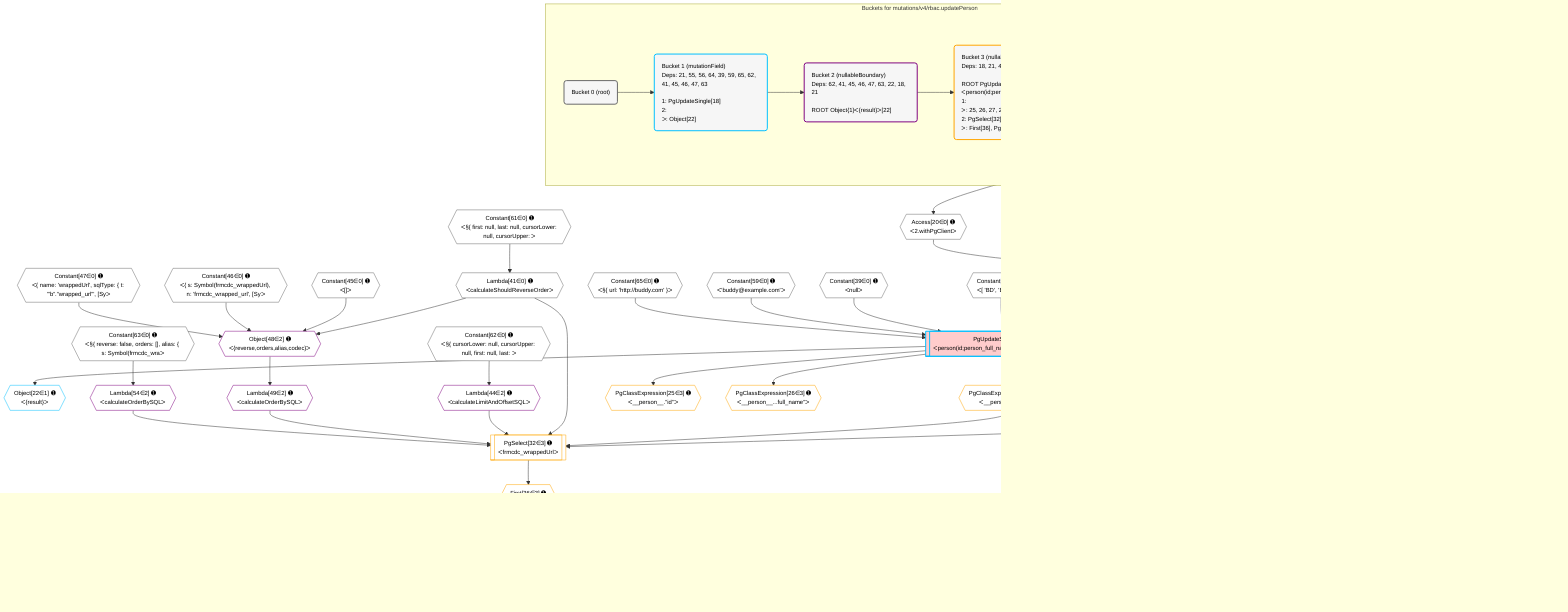 %%{init: {'themeVariables': { 'fontSize': '12px'}}}%%
graph TD
    classDef path fill:#eee,stroke:#000,color:#000
    classDef plan fill:#fff,stroke-width:1px,color:#000
    classDef itemplan fill:#fff,stroke-width:2px,color:#000
    classDef unbatchedplan fill:#dff,stroke-width:1px,color:#000
    classDef sideeffectplan fill:#fcc,stroke-width:2px,color:#000
    classDef bucket fill:#f6f6f6,color:#000,stroke-width:2px,text-align:left


    %% plan dependencies
    Object21{{"Object[21∈0] ➊<br />ᐸ{pgSettings,withPgClient}ᐳ"}}:::plan
    Access19{{"Access[19∈0] ➊<br />ᐸ2.pgSettingsᐳ"}}:::plan
    Access20{{"Access[20∈0] ➊<br />ᐸ2.withPgClientᐳ"}}:::plan
    Access19 & Access20 --> Object21
    __Value2["__Value[2∈0] ➊<br />ᐸcontextᐳ"]:::plan
    __Value2 --> Access19
    __Value2 --> Access20
    Lambda41{{"Lambda[41∈0] ➊<br />ᐸcalculateShouldReverseOrderᐳ"}}:::plan
    Constant61{{"Constant[61∈0] ➊<br />ᐸ§{ first: null, last: null, cursorLower: null, cursorUpper: ᐳ"}}:::plan
    Constant61 --> Lambda41
    __Value4["__Value[4∈0] ➊<br />ᐸrootValueᐳ"]:::plan
    Constant39{{"Constant[39∈0] ➊<br />ᐸnullᐳ"}}:::plan
    Constant45{{"Constant[45∈0] ➊<br />ᐸ[]ᐳ"}}:::plan
    Constant46{{"Constant[46∈0] ➊<br />ᐸ{ s: Symbol(frmcdc_wrappedUrl), n: 'frmcdc_wrapped_url', [Syᐳ"}}:::plan
    Constant47{{"Constant[47∈0] ➊<br />ᐸ{ name: 'wrappedUrl', sqlType: { t: '”b”.”wrapped_url”', [Syᐳ"}}:::plan
    Constant55{{"Constant[55∈0] ➊<br />ᐸ3ᐳ"}}:::plan
    Constant56{{"Constant[56∈0] ➊<br />ᐸ'Budd Daay'ᐳ"}}:::plan
    Constant59{{"Constant[59∈0] ➊<br />ᐸ'buddy@example.com'ᐳ"}}:::plan
    Constant62{{"Constant[62∈0] ➊<br />ᐸ§{ cursorLower: null, cursorUpper: null, first: null, last: ᐳ"}}:::plan
    Constant63{{"Constant[63∈0] ➊<br />ᐸ§{ reverse: false, orders: [], alias: { s: Symbol(frmcdc_wraᐳ"}}:::plan
    Constant64{{"Constant[64∈0] ➊<br />ᐸ[ 'BD', 'Buddy' ]ᐳ"}}:::plan
    Constant65{{"Constant[65∈0] ➊<br />ᐸ§{ url: 'http://buddy.com' }ᐳ"}}:::plan
    PgUpdateSingle18[["PgUpdateSingle[18∈1] ➊<br />ᐸperson(id;person_full_name,aliases,about,email,site)ᐳ"]]:::sideeffectplan
    Object21 & Constant55 & Constant56 & Constant64 & Constant39 & Constant59 & Constant65 --> PgUpdateSingle18
    Object22{{"Object[22∈1] ➊<br />ᐸ{result}ᐳ"}}:::plan
    PgUpdateSingle18 --> Object22
    Object48{{"Object[48∈2] ➊<br />ᐸ{reverse,orders,alias,codec}ᐳ"}}:::plan
    Lambda41 & Constant45 & Constant46 & Constant47 --> Object48
    Lambda44{{"Lambda[44∈2] ➊<br />ᐸcalculateLimitAndOffsetSQLᐳ"}}:::plan
    Constant62 --> Lambda44
    Lambda49{{"Lambda[49∈2] ➊<br />ᐸcalculateOrderBySQLᐳ"}}:::plan
    Object48 --> Lambda49
    Lambda54{{"Lambda[54∈2] ➊<br />ᐸcalculateOrderBySQLᐳ"}}:::plan
    Constant63 --> Lambda54
    PgSelect32[["PgSelect[32∈3] ➊<br />ᐸfrmcdc_wrappedUrlᐳ"]]:::plan
    PgClassExpression31{{"PgClassExpression[31∈3] ➊<br />ᐸ__person__.”site”ᐳ"}}:::plan
    Object21 & PgClassExpression31 & Lambda41 & Lambda44 & Lambda49 & Lambda54 --> PgSelect32
    PgClassExpression25{{"PgClassExpression[25∈3] ➊<br />ᐸ__person__.”id”ᐳ"}}:::plan
    PgUpdateSingle18 --> PgClassExpression25
    PgClassExpression26{{"PgClassExpression[26∈3] ➊<br />ᐸ__person__...full_name”ᐳ"}}:::plan
    PgUpdateSingle18 --> PgClassExpression26
    PgClassExpression27{{"PgClassExpression[27∈3] ➊<br />ᐸ__person__.”aliases”ᐳ"}}:::plan
    PgUpdateSingle18 --> PgClassExpression27
    PgClassExpression29{{"PgClassExpression[29∈3] ➊<br />ᐸ__person__.”about”ᐳ"}}:::plan
    PgUpdateSingle18 --> PgClassExpression29
    PgClassExpression30{{"PgClassExpression[30∈3] ➊<br />ᐸ__person__.”email”ᐳ"}}:::plan
    PgUpdateSingle18 --> PgClassExpression30
    PgUpdateSingle18 --> PgClassExpression31
    First36{{"First[36∈3] ➊"}}:::plan
    PgSelect32 --> First36
    PgSelectSingle37{{"PgSelectSingle[37∈3] ➊<br />ᐸfrmcdc_wrappedUrlᐳ"}}:::plan
    First36 --> PgSelectSingle37
    __Item28[/"__Item[28∈4]<br />ᐸ27ᐳ"\]:::itemplan
    PgClassExpression27 ==> __Item28
    PgClassExpression38{{"PgClassExpression[38∈5] ➊<br />ᐸ__frmcdc_w...rl__.”url”ᐳ"}}:::plan
    PgSelectSingle37 --> PgClassExpression38

    %% define steps

    subgraph "Buckets for mutations/v4/rbac.updatePerson"
    Bucket0("Bucket 0 (root)"):::bucket
    classDef bucket0 stroke:#696969
    class Bucket0,__Value2,__Value4,Access19,Access20,Object21,Constant39,Lambda41,Constant45,Constant46,Constant47,Constant55,Constant56,Constant59,Constant61,Constant62,Constant63,Constant64,Constant65 bucket0
    Bucket1("Bucket 1 (mutationField)<br />Deps: 21, 55, 56, 64, 39, 59, 65, 62, 41, 45, 46, 47, 63<br /><br />1: PgUpdateSingle[18]<br />2: <br />ᐳ: Object[22]"):::bucket
    classDef bucket1 stroke:#00bfff
    class Bucket1,PgUpdateSingle18,Object22 bucket1
    Bucket2("Bucket 2 (nullableBoundary)<br />Deps: 62, 41, 45, 46, 47, 63, 22, 18, 21<br /><br />ROOT Object{1}ᐸ{result}ᐳ[22]"):::bucket
    classDef bucket2 stroke:#7f007f
    class Bucket2,Lambda44,Object48,Lambda49,Lambda54 bucket2
    Bucket3("Bucket 3 (nullableBoundary)<br />Deps: 18, 21, 41, 44, 49, 54<br /><br />ROOT PgUpdateSingle{1}ᐸperson(id;person_full_name,aliases,about,email,site)ᐳ[18]<br />1: <br />ᐳ: 25, 26, 27, 29, 30, 31<br />2: PgSelect[32]<br />ᐳ: First[36], PgSelectSingle[37]"):::bucket
    classDef bucket3 stroke:#ffa500
    class Bucket3,PgClassExpression25,PgClassExpression26,PgClassExpression27,PgClassExpression29,PgClassExpression30,PgClassExpression31,PgSelect32,First36,PgSelectSingle37 bucket3
    Bucket4("Bucket 4 (listItem)<br /><br />ROOT __Item{4}ᐸ27ᐳ[28]"):::bucket
    classDef bucket4 stroke:#0000ff
    class Bucket4,__Item28 bucket4
    Bucket5("Bucket 5 (nullableBoundary)<br />Deps: 37<br /><br />ROOT PgSelectSingle{3}ᐸfrmcdc_wrappedUrlᐳ[37]"):::bucket
    classDef bucket5 stroke:#7fff00
    class Bucket5,PgClassExpression38 bucket5
    Bucket0 --> Bucket1
    Bucket1 --> Bucket2
    Bucket2 --> Bucket3
    Bucket3 --> Bucket4 & Bucket5
    end